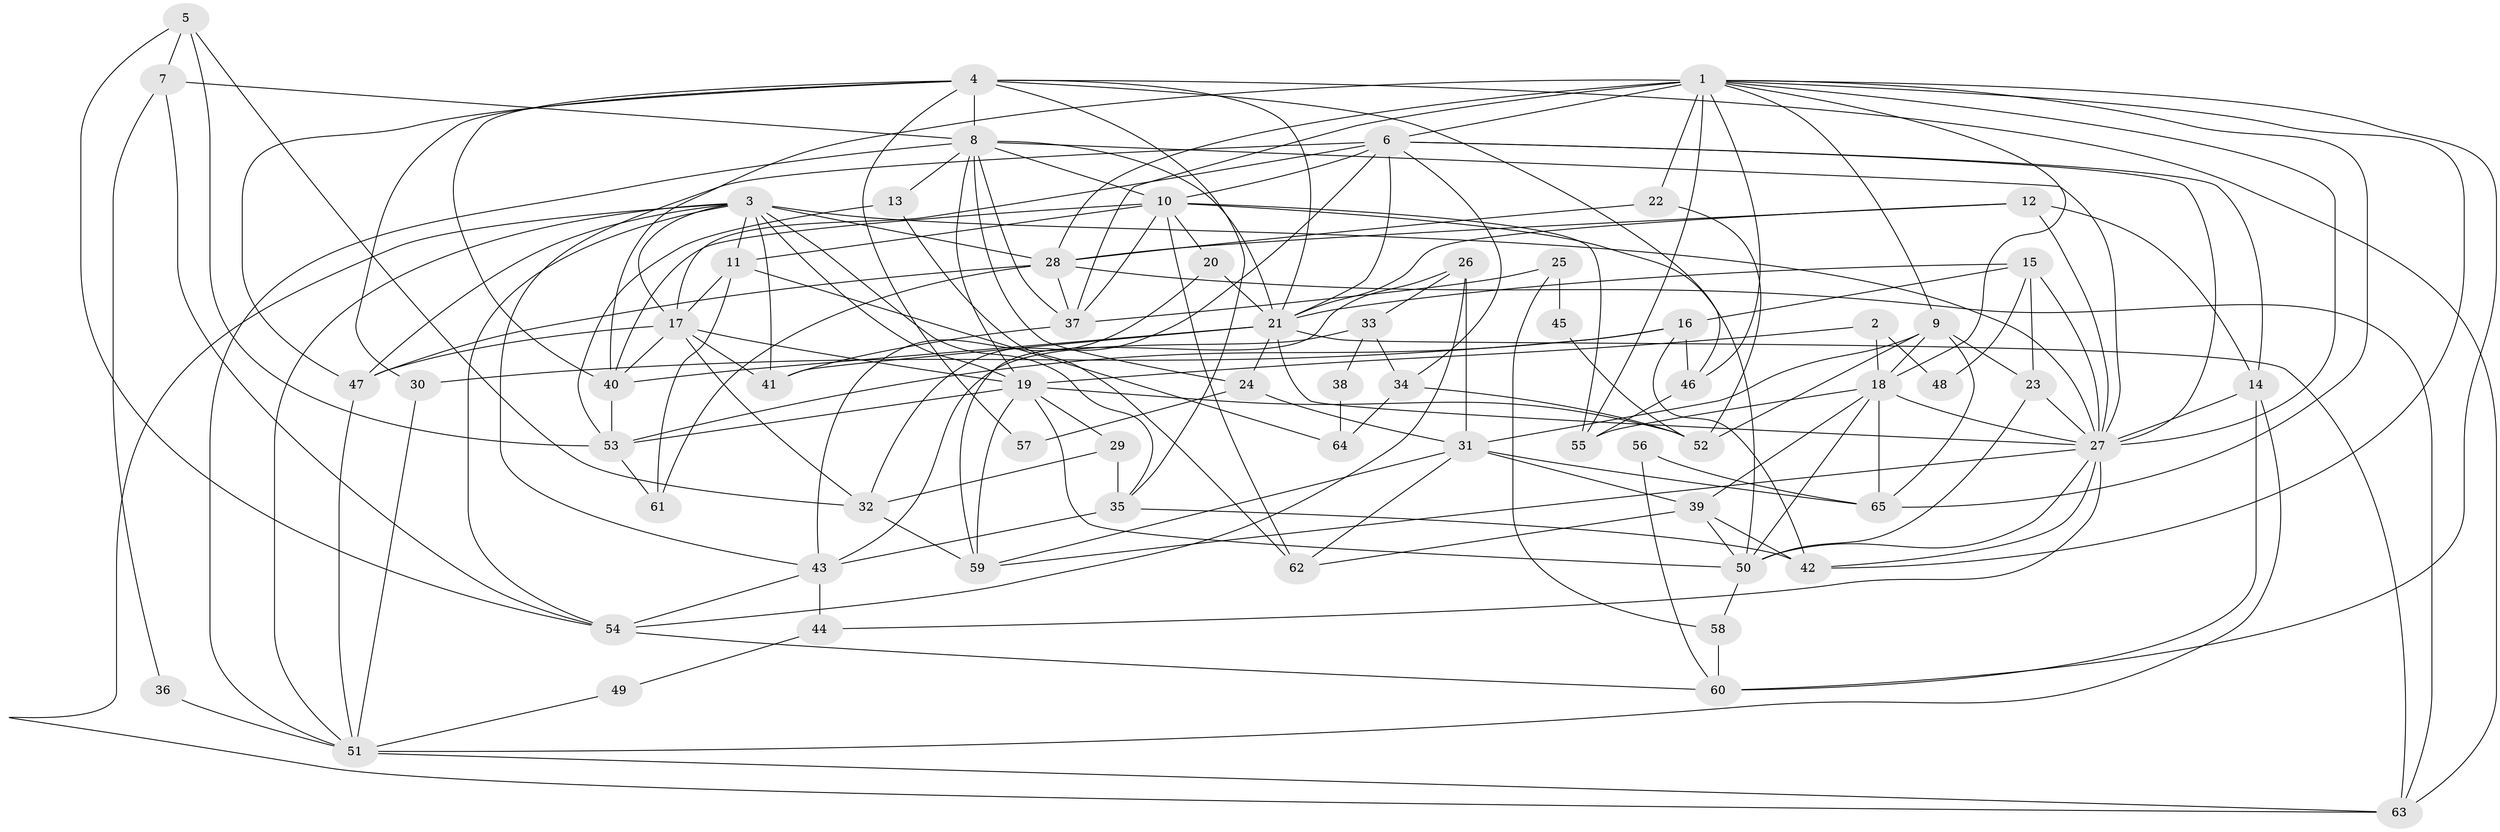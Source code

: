 // original degree distribution, {4: 0.2713178294573643, 3: 0.29457364341085274, 5: 0.21705426356589147, 2: 0.10077519379844961, 6: 0.08527131782945736, 7: 0.015503875968992248, 8: 0.015503875968992248}
// Generated by graph-tools (version 1.1) at 2025/36/03/09/25 02:36:17]
// undirected, 65 vertices, 171 edges
graph export_dot {
graph [start="1"]
  node [color=gray90,style=filled];
  1;
  2;
  3;
  4;
  5;
  6;
  7;
  8;
  9;
  10;
  11;
  12;
  13;
  14;
  15;
  16;
  17;
  18;
  19;
  20;
  21;
  22;
  23;
  24;
  25;
  26;
  27;
  28;
  29;
  30;
  31;
  32;
  33;
  34;
  35;
  36;
  37;
  38;
  39;
  40;
  41;
  42;
  43;
  44;
  45;
  46;
  47;
  48;
  49;
  50;
  51;
  52;
  53;
  54;
  55;
  56;
  57;
  58;
  59;
  60;
  61;
  62;
  63;
  64;
  65;
  1 -- 6 [weight=1.0];
  1 -- 9 [weight=1.0];
  1 -- 18 [weight=1.0];
  1 -- 22 [weight=1.0];
  1 -- 27 [weight=1.0];
  1 -- 28 [weight=4.0];
  1 -- 37 [weight=1.0];
  1 -- 40 [weight=1.0];
  1 -- 42 [weight=1.0];
  1 -- 46 [weight=2.0];
  1 -- 55 [weight=1.0];
  1 -- 60 [weight=1.0];
  1 -- 65 [weight=1.0];
  2 -- 18 [weight=1.0];
  2 -- 19 [weight=1.0];
  2 -- 48 [weight=1.0];
  3 -- 11 [weight=1.0];
  3 -- 17 [weight=1.0];
  3 -- 19 [weight=1.0];
  3 -- 27 [weight=1.0];
  3 -- 28 [weight=2.0];
  3 -- 35 [weight=1.0];
  3 -- 41 [weight=1.0];
  3 -- 47 [weight=1.0];
  3 -- 51 [weight=1.0];
  3 -- 54 [weight=1.0];
  3 -- 63 [weight=1.0];
  4 -- 8 [weight=1.0];
  4 -- 21 [weight=1.0];
  4 -- 30 [weight=1.0];
  4 -- 35 [weight=1.0];
  4 -- 40 [weight=1.0];
  4 -- 46 [weight=1.0];
  4 -- 47 [weight=1.0];
  4 -- 57 [weight=1.0];
  4 -- 63 [weight=1.0];
  5 -- 7 [weight=1.0];
  5 -- 32 [weight=1.0];
  5 -- 53 [weight=1.0];
  5 -- 54 [weight=1.0];
  6 -- 10 [weight=1.0];
  6 -- 14 [weight=1.0];
  6 -- 17 [weight=1.0];
  6 -- 21 [weight=2.0];
  6 -- 27 [weight=1.0];
  6 -- 32 [weight=2.0];
  6 -- 34 [weight=1.0];
  6 -- 43 [weight=1.0];
  7 -- 8 [weight=1.0];
  7 -- 36 [weight=1.0];
  7 -- 54 [weight=1.0];
  8 -- 10 [weight=1.0];
  8 -- 13 [weight=2.0];
  8 -- 19 [weight=1.0];
  8 -- 21 [weight=2.0];
  8 -- 24 [weight=1.0];
  8 -- 27 [weight=1.0];
  8 -- 37 [weight=1.0];
  8 -- 51 [weight=1.0];
  9 -- 18 [weight=2.0];
  9 -- 23 [weight=1.0];
  9 -- 31 [weight=1.0];
  9 -- 52 [weight=1.0];
  9 -- 65 [weight=1.0];
  10 -- 11 [weight=1.0];
  10 -- 20 [weight=1.0];
  10 -- 37 [weight=1.0];
  10 -- 40 [weight=1.0];
  10 -- 50 [weight=1.0];
  10 -- 55 [weight=1.0];
  10 -- 62 [weight=1.0];
  11 -- 17 [weight=2.0];
  11 -- 61 [weight=1.0];
  11 -- 64 [weight=1.0];
  12 -- 14 [weight=1.0];
  12 -- 21 [weight=1.0];
  12 -- 27 [weight=1.0];
  12 -- 28 [weight=1.0];
  13 -- 53 [weight=1.0];
  13 -- 62 [weight=1.0];
  14 -- 27 [weight=1.0];
  14 -- 51 [weight=1.0];
  14 -- 60 [weight=1.0];
  15 -- 16 [weight=1.0];
  15 -- 21 [weight=2.0];
  15 -- 23 [weight=1.0];
  15 -- 27 [weight=1.0];
  15 -- 48 [weight=1.0];
  16 -- 30 [weight=1.0];
  16 -- 42 [weight=2.0];
  16 -- 46 [weight=1.0];
  16 -- 53 [weight=1.0];
  17 -- 19 [weight=1.0];
  17 -- 32 [weight=1.0];
  17 -- 40 [weight=1.0];
  17 -- 41 [weight=1.0];
  17 -- 47 [weight=1.0];
  18 -- 27 [weight=1.0];
  18 -- 39 [weight=1.0];
  18 -- 50 [weight=1.0];
  18 -- 55 [weight=1.0];
  18 -- 65 [weight=1.0];
  19 -- 29 [weight=1.0];
  19 -- 50 [weight=1.0];
  19 -- 52 [weight=1.0];
  19 -- 53 [weight=1.0];
  19 -- 59 [weight=1.0];
  20 -- 21 [weight=1.0];
  20 -- 43 [weight=1.0];
  21 -- 24 [weight=2.0];
  21 -- 27 [weight=1.0];
  21 -- 40 [weight=1.0];
  21 -- 41 [weight=1.0];
  21 -- 63 [weight=1.0];
  22 -- 28 [weight=1.0];
  22 -- 52 [weight=1.0];
  23 -- 27 [weight=1.0];
  23 -- 50 [weight=1.0];
  24 -- 31 [weight=1.0];
  24 -- 57 [weight=1.0];
  25 -- 37 [weight=1.0];
  25 -- 45 [weight=1.0];
  25 -- 58 [weight=1.0];
  26 -- 31 [weight=1.0];
  26 -- 33 [weight=1.0];
  26 -- 54 [weight=1.0];
  26 -- 59 [weight=1.0];
  27 -- 42 [weight=1.0];
  27 -- 44 [weight=1.0];
  27 -- 50 [weight=1.0];
  27 -- 59 [weight=1.0];
  28 -- 37 [weight=1.0];
  28 -- 47 [weight=1.0];
  28 -- 61 [weight=1.0];
  28 -- 63 [weight=1.0];
  29 -- 32 [weight=1.0];
  29 -- 35 [weight=1.0];
  30 -- 51 [weight=1.0];
  31 -- 39 [weight=1.0];
  31 -- 59 [weight=1.0];
  31 -- 62 [weight=1.0];
  31 -- 65 [weight=1.0];
  32 -- 59 [weight=1.0];
  33 -- 34 [weight=1.0];
  33 -- 38 [weight=1.0];
  33 -- 43 [weight=1.0];
  34 -- 52 [weight=1.0];
  34 -- 64 [weight=1.0];
  35 -- 42 [weight=1.0];
  35 -- 43 [weight=1.0];
  36 -- 51 [weight=1.0];
  37 -- 41 [weight=1.0];
  38 -- 64 [weight=1.0];
  39 -- 42 [weight=1.0];
  39 -- 50 [weight=1.0];
  39 -- 62 [weight=1.0];
  40 -- 53 [weight=1.0];
  43 -- 44 [weight=1.0];
  43 -- 54 [weight=1.0];
  44 -- 49 [weight=1.0];
  45 -- 52 [weight=1.0];
  46 -- 55 [weight=1.0];
  47 -- 51 [weight=1.0];
  49 -- 51 [weight=1.0];
  50 -- 58 [weight=1.0];
  51 -- 63 [weight=1.0];
  53 -- 61 [weight=1.0];
  54 -- 60 [weight=1.0];
  56 -- 60 [weight=1.0];
  56 -- 65 [weight=1.0];
  58 -- 60 [weight=1.0];
}
